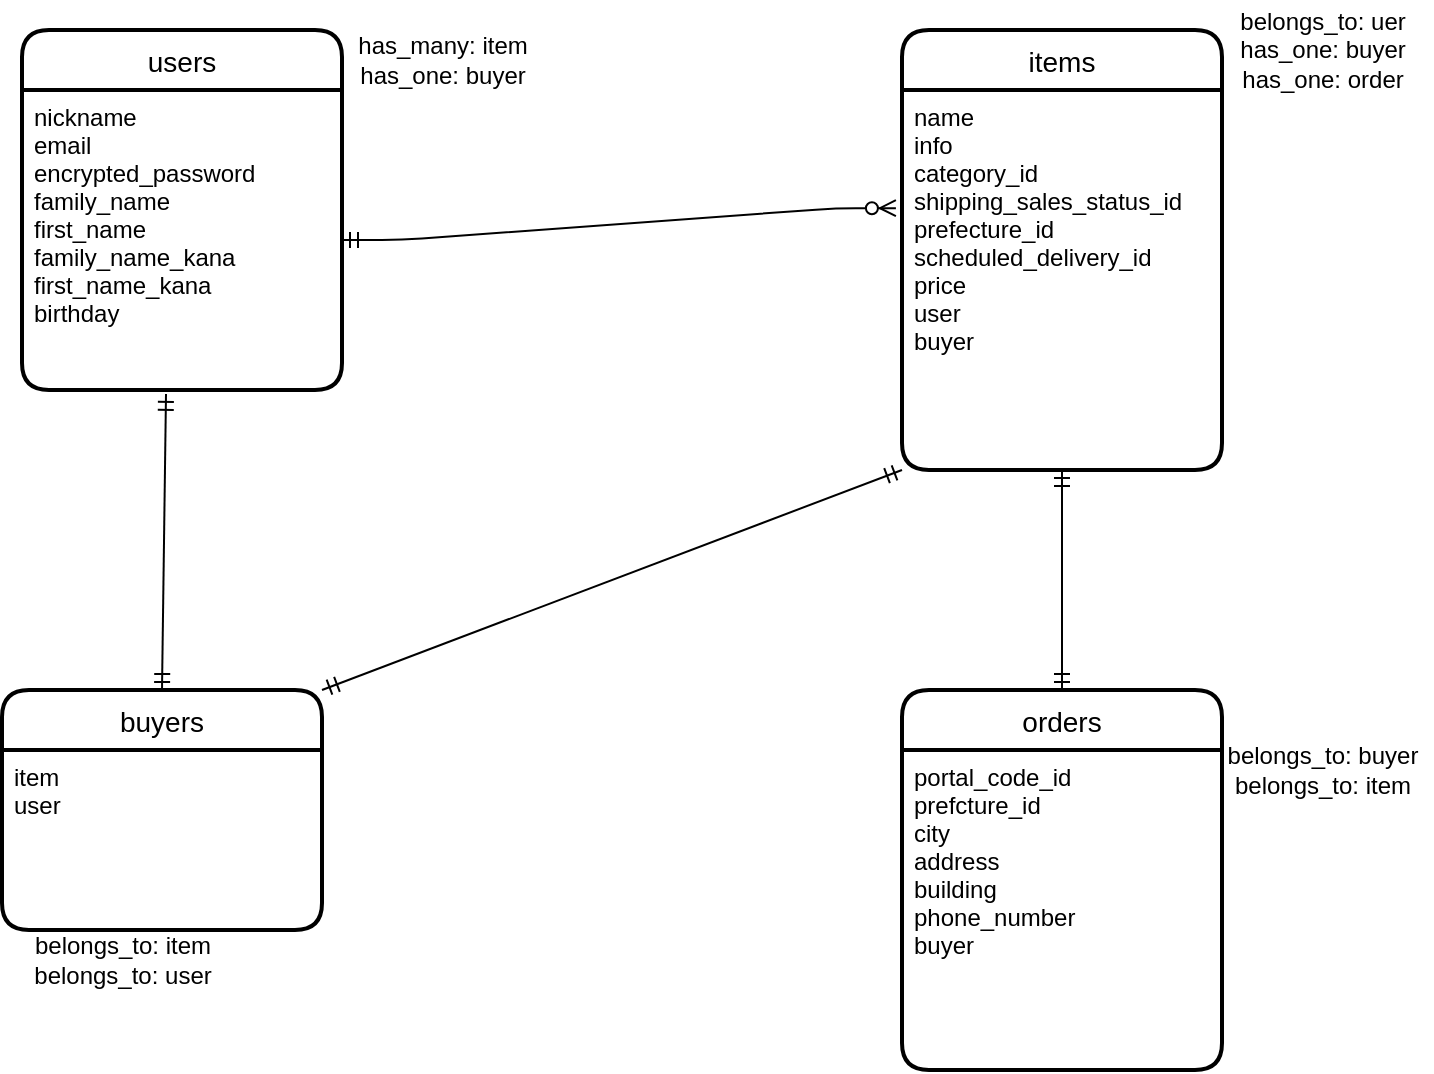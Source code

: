 <mxfile>
    <diagram id="TWhcmumEPXo1Qi4w5jTb" name="ページ1">
        <mxGraphModel dx="1555" dy="627" grid="1" gridSize="10" guides="1" tooltips="1" connect="1" arrows="1" fold="1" page="1" pageScale="1" pageWidth="827" pageHeight="1169" math="0" shadow="0">
            <root>
                <mxCell id="0"/>
                <mxCell id="1" parent="0"/>
                <mxCell id="5" value="users" style="swimlane;childLayout=stackLayout;horizontal=1;startSize=30;horizontalStack=0;rounded=1;fontSize=14;fontStyle=0;strokeWidth=2;resizeParent=0;resizeLast=1;shadow=0;dashed=0;align=center;" parent="1" vertex="1">
                    <mxGeometry x="10" y="30" width="160" height="180" as="geometry"/>
                </mxCell>
                <mxCell id="6" value="nickname&#10;email&#10;encrypted_password&#10;family_name&#10;first_name&#10;family_name_kana&#10;first_name_kana&#10;birthday" style="align=left;strokeColor=none;fillColor=none;spacingLeft=4;fontSize=12;verticalAlign=top;resizable=0;rotatable=0;part=1;" parent="5" vertex="1">
                    <mxGeometry y="30" width="160" height="150" as="geometry"/>
                </mxCell>
                <mxCell id="9" value="items" style="swimlane;childLayout=stackLayout;horizontal=1;startSize=30;horizontalStack=0;rounded=1;fontSize=14;fontStyle=0;strokeWidth=2;resizeParent=0;resizeLast=1;shadow=0;dashed=0;align=center;" parent="1" vertex="1">
                    <mxGeometry x="450" y="30" width="160" height="220" as="geometry"/>
                </mxCell>
                <mxCell id="10" value="name&#10;info&#10;category_id&#10;shipping_sales_status_id&#10;prefecture_id&#10;scheduled_delivery_id&#10;price&#10;user&#10;buyer" style="align=left;strokeColor=none;fillColor=none;spacingLeft=4;fontSize=12;verticalAlign=top;resizable=0;rotatable=0;part=1;fontStyle=0" parent="9" vertex="1">
                    <mxGeometry y="30" width="160" height="190" as="geometry"/>
                </mxCell>
                <mxCell id="12" value="buyers" style="swimlane;childLayout=stackLayout;horizontal=1;startSize=30;horizontalStack=0;rounded=1;fontSize=14;fontStyle=0;strokeWidth=2;resizeParent=0;resizeLast=1;shadow=0;dashed=0;align=center;" parent="1" vertex="1">
                    <mxGeometry y="360" width="160" height="120" as="geometry"/>
                </mxCell>
                <mxCell id="13" value="item&#10;user" style="align=left;strokeColor=none;fillColor=none;spacingLeft=4;fontSize=12;verticalAlign=top;resizable=0;rotatable=0;part=1;" parent="12" vertex="1">
                    <mxGeometry y="30" width="160" height="90" as="geometry"/>
                </mxCell>
                <mxCell id="14" value="orders" style="swimlane;childLayout=stackLayout;horizontal=1;startSize=30;horizontalStack=0;rounded=1;fontSize=14;fontStyle=0;strokeWidth=2;resizeParent=0;resizeLast=1;shadow=0;dashed=0;align=center;" parent="1" vertex="1">
                    <mxGeometry x="450" y="360" width="160" height="190" as="geometry"/>
                </mxCell>
                <mxCell id="15" value="portal_code_id&#10;prefcture_id&#10;city&#10;address&#10;building&#10;phone_number&#10;buyer" style="align=left;strokeColor=none;fillColor=none;spacingLeft=4;fontSize=12;verticalAlign=top;resizable=0;rotatable=0;part=1;" parent="14" vertex="1">
                    <mxGeometry y="30" width="160" height="160" as="geometry"/>
                </mxCell>
                <mxCell id="17" value="" style="edgeStyle=entityRelationEdgeStyle;fontSize=12;html=1;endArrow=ERzeroToMany;startArrow=ERmandOne;exitX=1;exitY=0.5;exitDx=0;exitDy=0;entryX=-0.019;entryY=0.311;entryDx=0;entryDy=0;entryPerimeter=0;" parent="1" source="6" target="10" edge="1">
                    <mxGeometry width="100" height="100" relative="1" as="geometry">
                        <mxPoint x="320" y="370" as="sourcePoint"/>
                        <mxPoint x="420" y="270" as="targetPoint"/>
                    </mxGeometry>
                </mxCell>
                <mxCell id="22" value="" style="fontSize=12;html=1;endArrow=ERmandOne;startArrow=ERmandOne;exitX=1;exitY=0;exitDx=0;exitDy=0;entryX=0;entryY=1;entryDx=0;entryDy=0;" edge="1" parent="1" source="12" target="10">
                    <mxGeometry width="100" height="100" relative="1" as="geometry">
                        <mxPoint x="190" y="370" as="sourcePoint"/>
                        <mxPoint x="330" y="210" as="targetPoint"/>
                    </mxGeometry>
                </mxCell>
                <mxCell id="25" value="has_many: item&lt;br&gt;has_one: buyer" style="text;html=1;align=center;verticalAlign=middle;resizable=0;points=[];autosize=1;" vertex="1" parent="1">
                    <mxGeometry x="170" y="30" width="100" height="30" as="geometry"/>
                </mxCell>
                <mxCell id="26" value="belongs_to: uer&lt;br&gt;has_one: buyer&lt;br&gt;has_one: order" style="text;html=1;align=center;verticalAlign=middle;resizable=0;points=[];autosize=1;" vertex="1" parent="1">
                    <mxGeometry x="610" y="15" width="100" height="50" as="geometry"/>
                </mxCell>
                <mxCell id="27" value="belongs_to: item&lt;br&gt;belongs_to: user" style="text;html=1;align=center;verticalAlign=middle;resizable=0;points=[];autosize=1;" vertex="1" parent="1">
                    <mxGeometry x="10" y="480" width="100" height="30" as="geometry"/>
                </mxCell>
                <mxCell id="28" value="belongs_to: buyer&lt;br&gt;belongs_to: item" style="text;html=1;align=center;verticalAlign=middle;resizable=0;points=[];autosize=1;" vertex="1" parent="1">
                    <mxGeometry x="605" y="385" width="110" height="30" as="geometry"/>
                </mxCell>
                <mxCell id="29" value="" style="fontSize=12;html=1;endArrow=ERmandOne;startArrow=ERmandOne;exitX=0.5;exitY=0;exitDx=0;exitDy=0;entryX=0.45;entryY=1.013;entryDx=0;entryDy=0;entryPerimeter=0;" edge="1" parent="1" source="12" target="6">
                    <mxGeometry width="100" height="100" relative="1" as="geometry">
                        <mxPoint x="310" y="320" as="sourcePoint"/>
                        <mxPoint x="410" y="220" as="targetPoint"/>
                    </mxGeometry>
                </mxCell>
                <mxCell id="30" value="" style="fontSize=12;html=1;endArrow=ERmandOne;startArrow=ERmandOne;entryX=0.5;entryY=1;entryDx=0;entryDy=0;exitX=0.5;exitY=0;exitDx=0;exitDy=0;" edge="1" parent="1" source="14" target="10">
                    <mxGeometry width="100" height="100" relative="1" as="geometry">
                        <mxPoint x="310" y="320" as="sourcePoint"/>
                        <mxPoint x="410" y="220" as="targetPoint"/>
                    </mxGeometry>
                </mxCell>
            </root>
        </mxGraphModel>
    </diagram>
</mxfile>